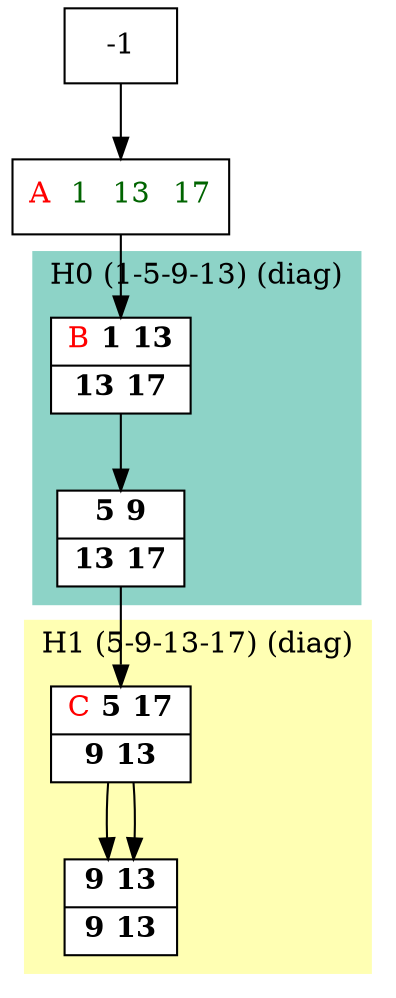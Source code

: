 digraph G {
    node [shape=box];
    subgraph cluster0 {
        node [style=filled,fillcolor=white];
        labeljust="l";
        style=filled;
        color="#8DD3C7";
        H0_0 -> H0_5;
        label="H0 (1-5-9-13) (diag)";
    }
    subgraph cluster1 {
        node [style=filled,fillcolor=white];
        labeljust="l";
        style=filled;
        color="#FFFFB3";
        H1_0 -> H1_5;
        label="H1 (5-9-13-17) (diag)";
    }
     1 [shape=record,label= <{  <FONT COLOR="RED">A</FONT>  <FONT COLOR="DARKGREEN">1</FONT>  <FONT COLOR="DARKGREEN">13</FONT>  <FONT COLOR="DARKGREEN">17</FONT>}> ];
     -1  ->  1;
     H0_0 [shape=record,label= <{  <FONT COLOR="RED">B</FONT> <b>1</b> <b>13</b>| <b>13</b> <b>17</b>}> ];
     1  ->  H0_0;
     H0_5 [shape=record,label= <{ <b>5</b> <b>9</b>| <b>13</b> <b>17</b>}> ];
     H1_0 [shape=record,label= <{  <FONT COLOR="RED">C</FONT> <b>5</b> <b>17</b>| <b>9</b> <b>13</b>}> ];
     H0_5  ->  H1_0;
     H1_5 [shape=record,label= <{ <b>9</b> <b>13</b>| <b>9</b> <b>13</b>}> ];
     H1_0 -> H1_5;
}
